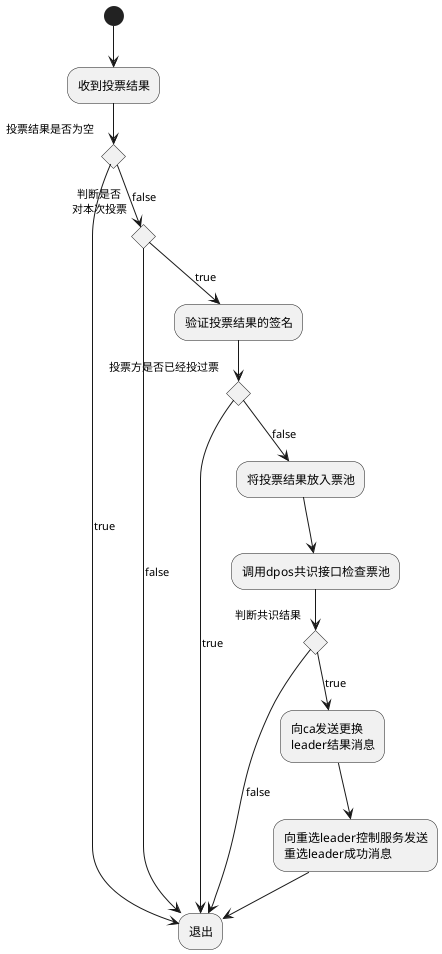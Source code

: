 @startuml
(*) --> 收到投票结果
if 投票结果是否为空 then
--> [true] 退出
else
    [false] if 判断是否\n对本次投票 then
        -->[true] 验证投票结果的签名
        if 投票方是否已经投过票 then
            --> [true] 退出
        else
            --> [false] 将投票结果放入票池
            --> 调用dpos共识接口检查票池
            if 判断共识结果 then
                --> [true] "向ca发送更换\nleader结果消息"
                --> "向重选leader控制服务发送\n重选leader成功消息"
                --> 退出
            else
                -->[false] 退出
            endif
        endif
    else
        -->[false] 退出
    endif
endif
@enduml